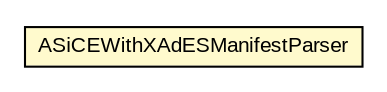 #!/usr/local/bin/dot
#
# Class diagram 
# Generated by UMLGraph version R5_6-24-gf6e263 (http://www.umlgraph.org/)
#

digraph G {
	edge [fontname="arial",fontsize=10,labelfontname="arial",labelfontsize=10];
	node [fontname="arial",fontsize=10,shape=plaintext];
	nodesep=0.25;
	ranksep=0.5;
	// eu.europa.esig.dss.asic.validation.ASiCEWithXAdESManifestParser
	c109369 [label=<<table title="eu.europa.esig.dss.asic.validation.ASiCEWithXAdESManifestParser" border="0" cellborder="1" cellspacing="0" cellpadding="2" port="p" bgcolor="lemonChiffon" href="./ASiCEWithXAdESManifestParser.html">
		<tr><td><table border="0" cellspacing="0" cellpadding="1">
<tr><td align="center" balign="center"> ASiCEWithXAdESManifestParser </td></tr>
		</table></td></tr>
		</table>>, URL="./ASiCEWithXAdESManifestParser.html", fontname="arial", fontcolor="black", fontsize=10.0];
}


